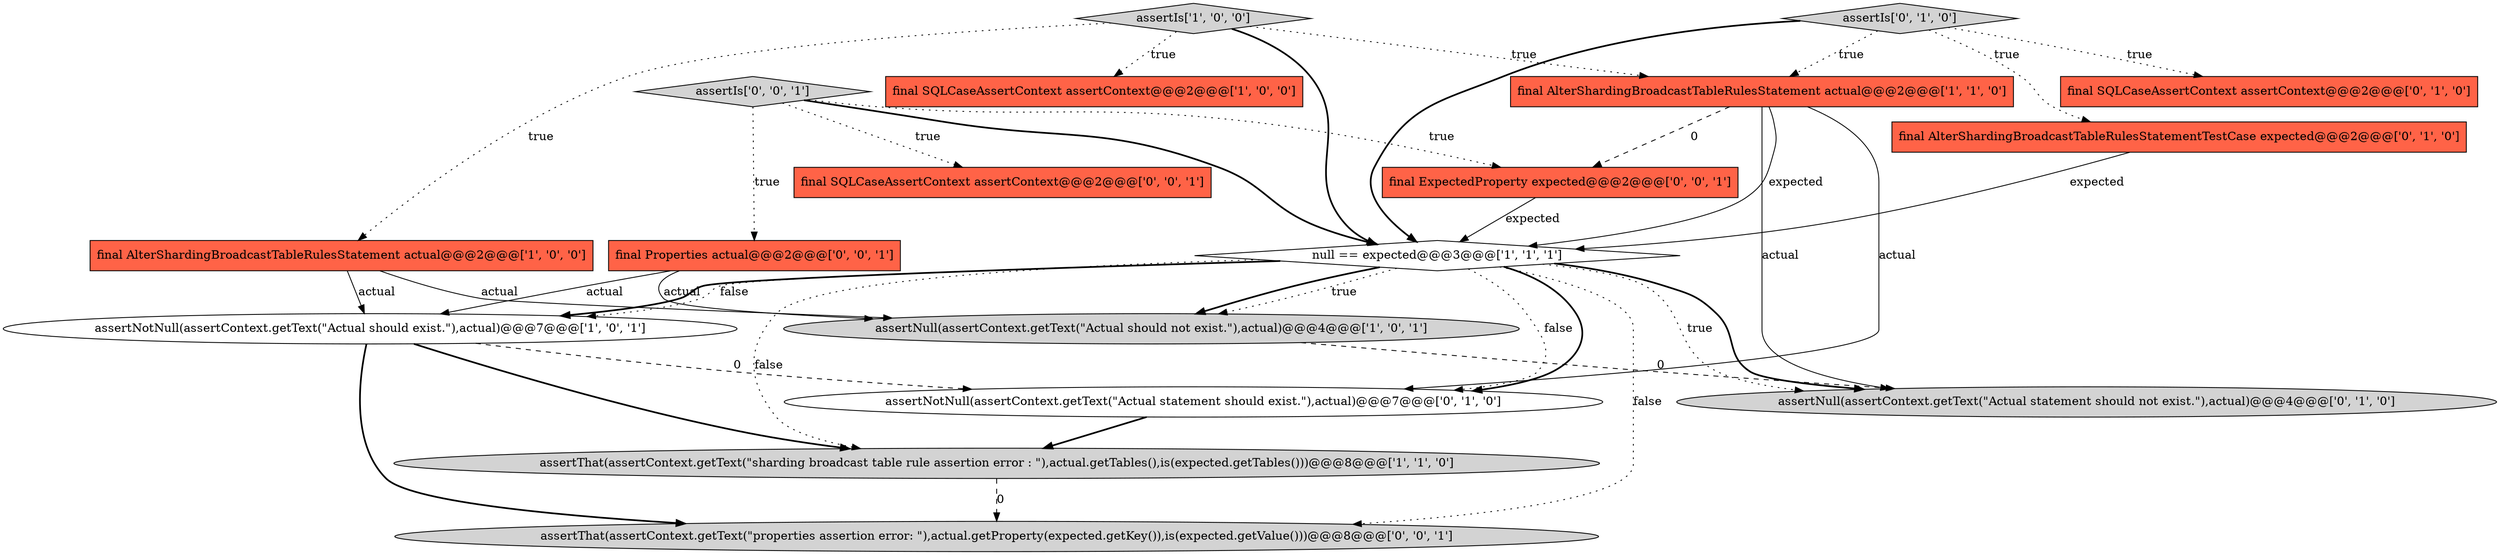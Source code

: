 digraph {
1 [style = filled, label = "final SQLCaseAssertContext assertContext@@@2@@@['1', '0', '0']", fillcolor = tomato, shape = box image = "AAA0AAABBB1BBB"];
9 [style = filled, label = "final SQLCaseAssertContext assertContext@@@2@@@['0', '1', '0']", fillcolor = tomato, shape = box image = "AAA0AAABBB2BBB"];
6 [style = filled, label = "final AlterShardingBroadcastTableRulesStatement actual@@@2@@@['1', '1', '0']", fillcolor = tomato, shape = box image = "AAA0AAABBB1BBB"];
4 [style = filled, label = "final AlterShardingBroadcastTableRulesStatement actual@@@2@@@['1', '0', '0']", fillcolor = tomato, shape = box image = "AAA0AAABBB1BBB"];
15 [style = filled, label = "assertThat(assertContext.getText(\"properties assertion error: \"),actual.getProperty(expected.getKey()),is(expected.getValue()))@@@8@@@['0', '0', '1']", fillcolor = lightgray, shape = ellipse image = "AAA0AAABBB3BBB"];
5 [style = filled, label = "assertIs['1', '0', '0']", fillcolor = lightgray, shape = diamond image = "AAA0AAABBB1BBB"];
16 [style = filled, label = "final Properties actual@@@2@@@['0', '0', '1']", fillcolor = tomato, shape = box image = "AAA0AAABBB3BBB"];
17 [style = filled, label = "final ExpectedProperty expected@@@2@@@['0', '0', '1']", fillcolor = tomato, shape = box image = "AAA0AAABBB3BBB"];
0 [style = filled, label = "assertNull(assertContext.getText(\"Actual should not exist.\"),actual)@@@4@@@['1', '0', '1']", fillcolor = lightgray, shape = ellipse image = "AAA0AAABBB1BBB"];
13 [style = filled, label = "final SQLCaseAssertContext assertContext@@@2@@@['0', '0', '1']", fillcolor = tomato, shape = box image = "AAA0AAABBB3BBB"];
7 [style = filled, label = "assertNotNull(assertContext.getText(\"Actual should exist.\"),actual)@@@7@@@['1', '0', '1']", fillcolor = white, shape = ellipse image = "AAA0AAABBB1BBB"];
11 [style = filled, label = "assertIs['0', '1', '0']", fillcolor = lightgray, shape = diamond image = "AAA0AAABBB2BBB"];
8 [style = filled, label = "assertNotNull(assertContext.getText(\"Actual statement should exist.\"),actual)@@@7@@@['0', '1', '0']", fillcolor = white, shape = ellipse image = "AAA1AAABBB2BBB"];
3 [style = filled, label = "assertThat(assertContext.getText(\"sharding broadcast table rule assertion error : \"),actual.getTables(),is(expected.getTables()))@@@8@@@['1', '1', '0']", fillcolor = lightgray, shape = ellipse image = "AAA0AAABBB1BBB"];
10 [style = filled, label = "final AlterShardingBroadcastTableRulesStatementTestCase expected@@@2@@@['0', '1', '0']", fillcolor = tomato, shape = box image = "AAA0AAABBB2BBB"];
2 [style = filled, label = "null == expected@@@3@@@['1', '1', '1']", fillcolor = white, shape = diamond image = "AAA0AAABBB1BBB"];
14 [style = filled, label = "assertIs['0', '0', '1']", fillcolor = lightgray, shape = diamond image = "AAA0AAABBB3BBB"];
12 [style = filled, label = "assertNull(assertContext.getText(\"Actual statement should not exist.\"),actual)@@@4@@@['0', '1', '0']", fillcolor = lightgray, shape = ellipse image = "AAA1AAABBB2BBB"];
5->2 [style = bold, label=""];
0->12 [style = dashed, label="0"];
16->0 [style = solid, label="actual"];
11->9 [style = dotted, label="true"];
4->0 [style = solid, label="actual"];
11->10 [style = dotted, label="true"];
17->2 [style = solid, label="expected"];
7->8 [style = dashed, label="0"];
2->7 [style = bold, label=""];
14->16 [style = dotted, label="true"];
2->8 [style = dotted, label="false"];
5->4 [style = dotted, label="true"];
6->12 [style = solid, label="actual"];
6->17 [style = dashed, label="0"];
2->7 [style = dotted, label="false"];
16->7 [style = solid, label="actual"];
11->2 [style = bold, label=""];
8->3 [style = bold, label=""];
2->8 [style = bold, label=""];
7->3 [style = bold, label=""];
5->6 [style = dotted, label="true"];
14->13 [style = dotted, label="true"];
2->15 [style = dotted, label="false"];
11->6 [style = dotted, label="true"];
3->15 [style = dashed, label="0"];
2->12 [style = dotted, label="true"];
14->2 [style = bold, label=""];
2->0 [style = bold, label=""];
4->7 [style = solid, label="actual"];
6->8 [style = solid, label="actual"];
6->2 [style = solid, label="expected"];
2->0 [style = dotted, label="true"];
5->1 [style = dotted, label="true"];
7->15 [style = bold, label=""];
2->3 [style = dotted, label="false"];
2->12 [style = bold, label=""];
14->17 [style = dotted, label="true"];
10->2 [style = solid, label="expected"];
}
